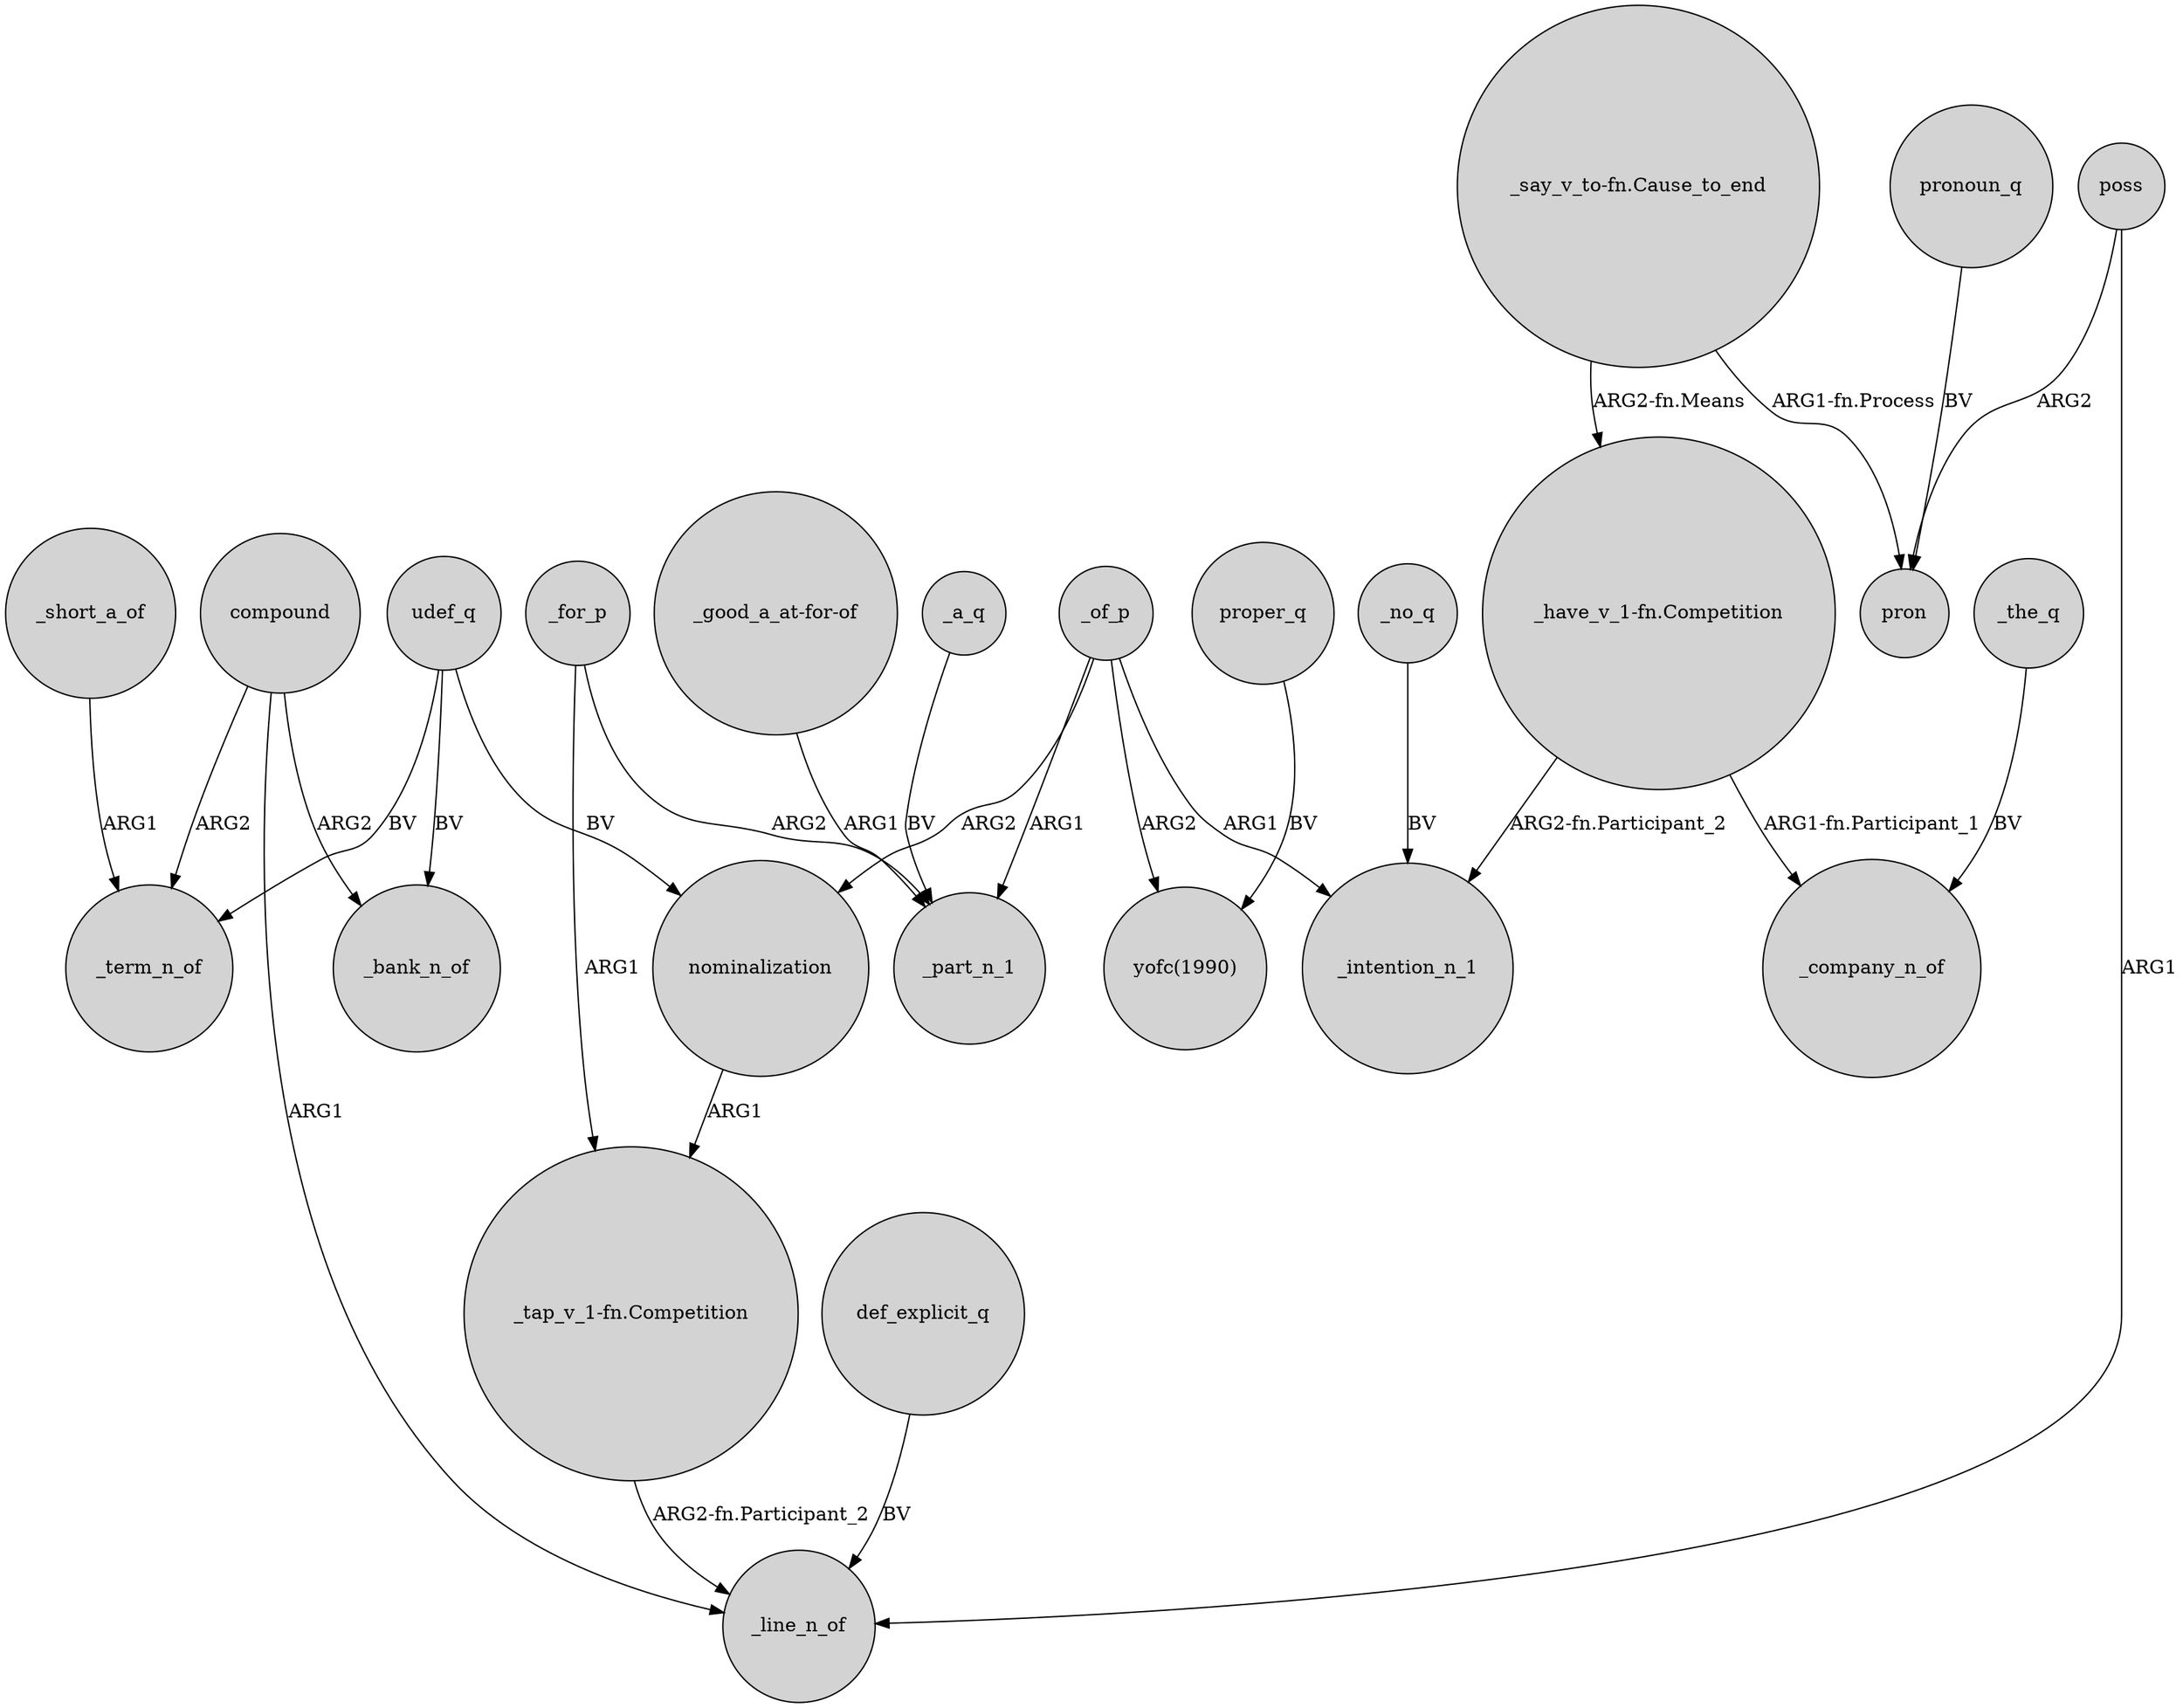 digraph {
	node [shape=circle style=filled]
	udef_q -> _term_n_of [label=BV]
	def_explicit_q -> _line_n_of [label=BV]
	_a_q -> _part_n_1 [label=BV]
	compound -> _term_n_of [label=ARG2]
	"_tap_v_1-fn.Competition" -> _line_n_of [label="ARG2-fn.Participant_2"]
	_of_p -> _intention_n_1 [label=ARG1]
	udef_q -> nominalization [label=BV]
	udef_q -> _bank_n_of [label=BV]
	_no_q -> _intention_n_1 [label=BV]
	_for_p -> "_tap_v_1-fn.Competition" [label=ARG1]
	"_say_v_to-fn.Cause_to_end" -> pron [label="ARG1-fn.Process"]
	_of_p -> nominalization [label=ARG2]
	pronoun_q -> pron [label=BV]
	compound -> _line_n_of [label=ARG1]
	poss -> pron [label=ARG2]
	poss -> _line_n_of [label=ARG1]
	nominalization -> "_tap_v_1-fn.Competition" [label=ARG1]
	proper_q -> "yofc(1990)" [label=BV]
	"_have_v_1-fn.Competition" -> _company_n_of [label="ARG1-fn.Participant_1"]
	_short_a_of -> _term_n_of [label=ARG1]
	"_good_a_at-for-of" -> _part_n_1 [label=ARG1]
	_for_p -> _part_n_1 [label=ARG2]
	_of_p -> "yofc(1990)" [label=ARG2]
	"_say_v_to-fn.Cause_to_end" -> "_have_v_1-fn.Competition" [label="ARG2-fn.Means"]
	_the_q -> _company_n_of [label=BV]
	compound -> _bank_n_of [label=ARG2]
	"_have_v_1-fn.Competition" -> _intention_n_1 [label="ARG2-fn.Participant_2"]
	_of_p -> _part_n_1 [label=ARG1]
}
